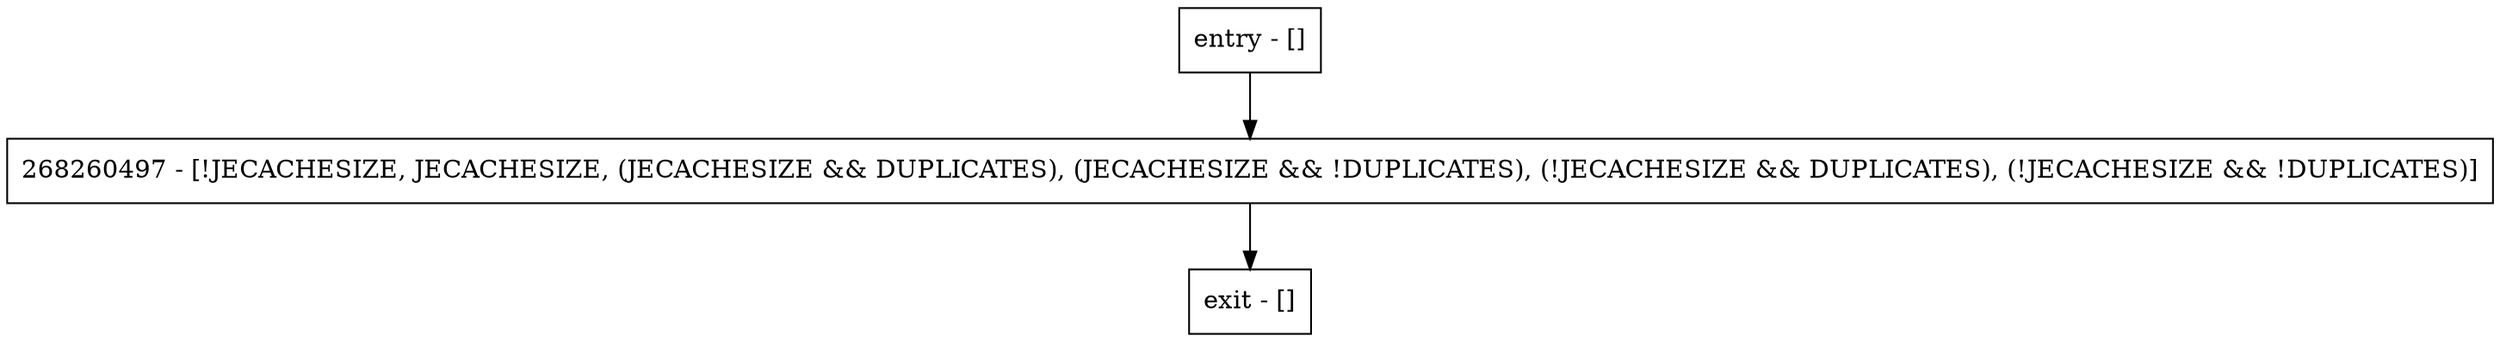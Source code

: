 digraph toString {
node [shape=record];
entry [label="entry - []"];
exit [label="exit - []"];
268260497 [label="268260497 - [!JECACHESIZE, JECACHESIZE, (JECACHESIZE && DUPLICATES), (JECACHESIZE && !DUPLICATES), (!JECACHESIZE && DUPLICATES), (!JECACHESIZE && !DUPLICATES)]"];
entry;
exit;
entry -> 268260497;
268260497 -> exit;
}
